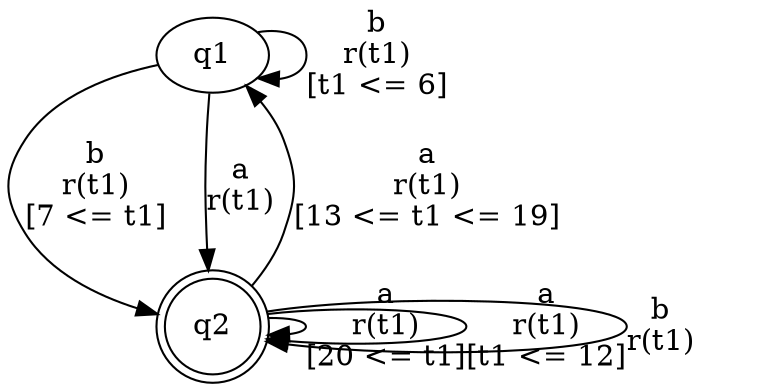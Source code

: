 digraph L {
	qq1[label=q1]
	qq2[label=q2 shape=doublecircle]
	qq1 -> qq1[label="b\nr(t1)\n[t1 <= 6]"]
	qq1 -> qq2[label="b\nr(t1)\n[7 <= t1]"]
	qq2 -> qq2[label="a\nr(t1)\n[20 <= t1]"]
	qq2 -> qq2[label="a\nr(t1)\n[t1 <= 12]"]
	qq2 -> qq2[label="b\nr(t1)\n"]
	qq2 -> qq1[label="a\nr(t1)\n[13 <= t1 <= 19]"]
	qq1 -> qq2[label="a\nr(t1)\n"]
}
